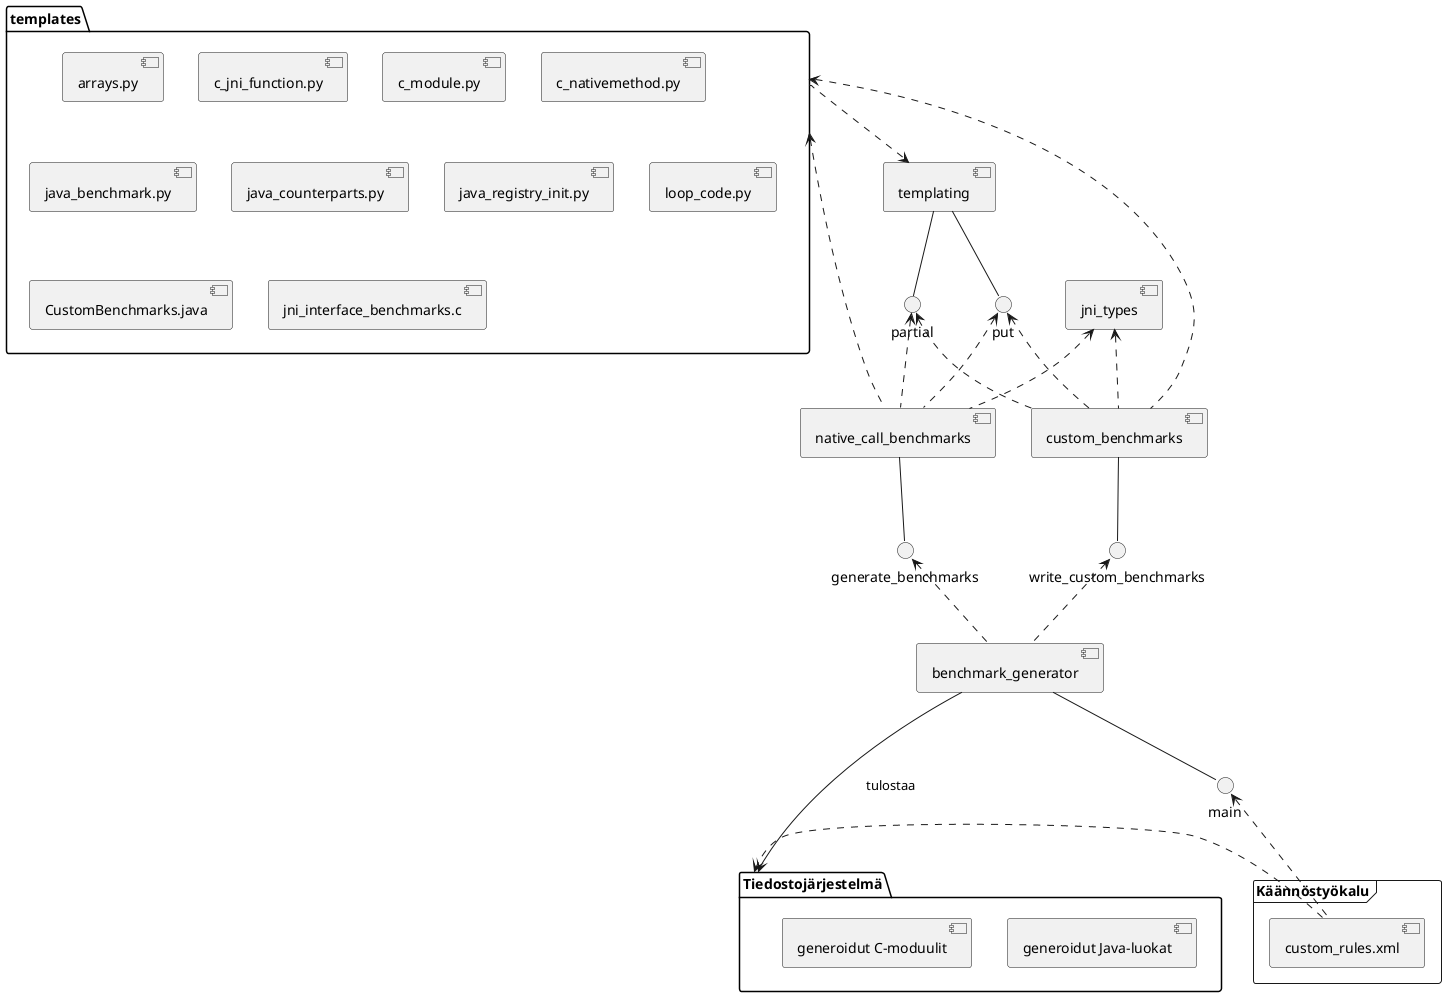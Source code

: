 @startuml

package "templates" {
        [arrays.py]
        [c_jni_function.py]
        [c_module.py]
        [c_nativemethod.py]
        [java_benchmark.py]
        [java_counterparts.py]
        [java_registry_init.py]
        [loop_code.py]
        [CustomBenchmarks.java]
        [jni_interface_benchmarks.c]
}

'TODO: RENAME IN SOURCE ACCORDING TO THIS: '

[templating] -- put
[templating] -- partial
put <.. [native_call_benchmarks]
put <.. [custom_benchmarks]
partial <.. [native_call_benchmarks]
partial <.. [custom_benchmarks]
templates <..[native_call_benchmarks]
templates <.. [custom_benchmarks]
templates ..> templating
[jni_types] <.. [native_call_benchmarks]
[jni_types] <.. [custom_benchmarks]

[benchmark_generator] -- main
[custom_benchmarks] -- write_custom_benchmarks
[native_call_benchmarks] -- generate_benchmarks
generate_benchmarks <.. [benchmark_generator]
write_custom_benchmarks <.. [benchmark_generator]

folder "Tiedostojärjestelmä" {
  [generoidut Java-luokat]
  [generoidut C-moduulit]
}

frame "Käännöstyökalu" {
      main <.. [custom_rules.xml]
}


[benchmark_generator] -> Tiedostojärjestelmä : tulostaa
custom_rules.xml .> Tiedostojärjestelmä

@enduml
